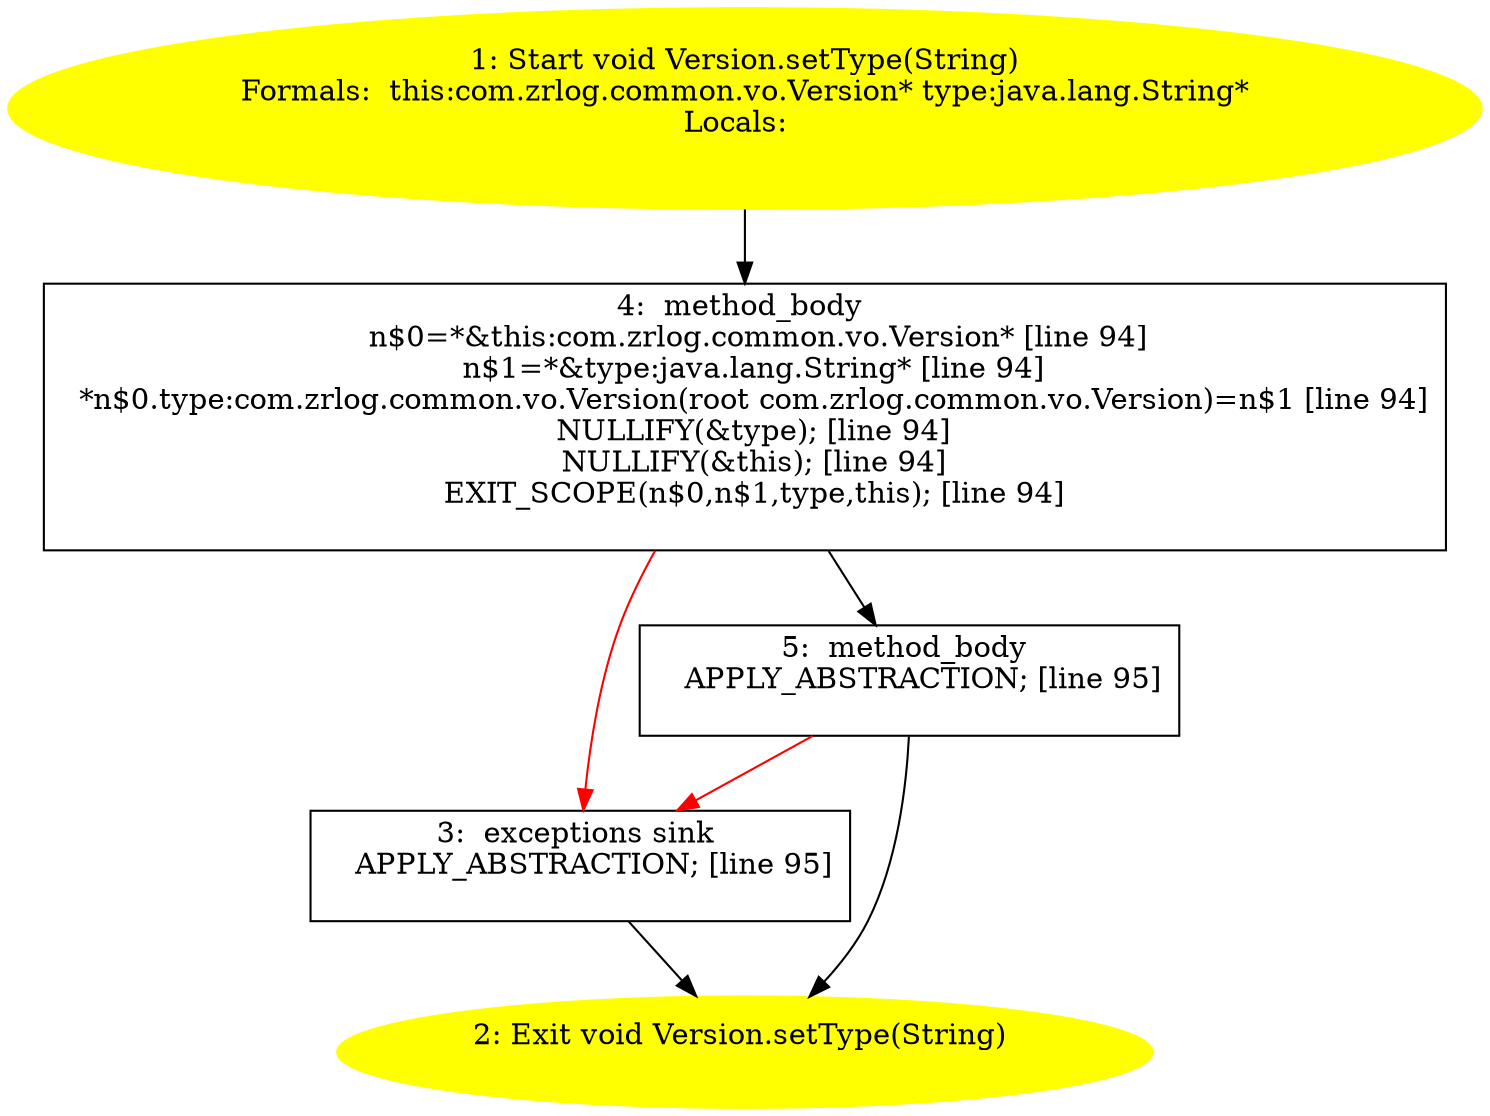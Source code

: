 /* @generated */
digraph cfg {
"com.zrlog.common.vo.Version.setType(java.lang.String):void.f05d6d2a68c584fca87a7ff4a1335832_1" [label="1: Start void Version.setType(String)\nFormals:  this:com.zrlog.common.vo.Version* type:java.lang.String*\nLocals:  \n  " color=yellow style=filled]
	

	 "com.zrlog.common.vo.Version.setType(java.lang.String):void.f05d6d2a68c584fca87a7ff4a1335832_1" -> "com.zrlog.common.vo.Version.setType(java.lang.String):void.f05d6d2a68c584fca87a7ff4a1335832_4" ;
"com.zrlog.common.vo.Version.setType(java.lang.String):void.f05d6d2a68c584fca87a7ff4a1335832_2" [label="2: Exit void Version.setType(String) \n  " color=yellow style=filled]
	

"com.zrlog.common.vo.Version.setType(java.lang.String):void.f05d6d2a68c584fca87a7ff4a1335832_3" [label="3:  exceptions sink \n   APPLY_ABSTRACTION; [line 95]\n " shape="box"]
	

	 "com.zrlog.common.vo.Version.setType(java.lang.String):void.f05d6d2a68c584fca87a7ff4a1335832_3" -> "com.zrlog.common.vo.Version.setType(java.lang.String):void.f05d6d2a68c584fca87a7ff4a1335832_2" ;
"com.zrlog.common.vo.Version.setType(java.lang.String):void.f05d6d2a68c584fca87a7ff4a1335832_4" [label="4:  method_body \n   n$0=*&this:com.zrlog.common.vo.Version* [line 94]\n  n$1=*&type:java.lang.String* [line 94]\n  *n$0.type:com.zrlog.common.vo.Version(root com.zrlog.common.vo.Version)=n$1 [line 94]\n  NULLIFY(&type); [line 94]\n  NULLIFY(&this); [line 94]\n  EXIT_SCOPE(n$0,n$1,type,this); [line 94]\n " shape="box"]
	

	 "com.zrlog.common.vo.Version.setType(java.lang.String):void.f05d6d2a68c584fca87a7ff4a1335832_4" -> "com.zrlog.common.vo.Version.setType(java.lang.String):void.f05d6d2a68c584fca87a7ff4a1335832_5" ;
	 "com.zrlog.common.vo.Version.setType(java.lang.String):void.f05d6d2a68c584fca87a7ff4a1335832_4" -> "com.zrlog.common.vo.Version.setType(java.lang.String):void.f05d6d2a68c584fca87a7ff4a1335832_3" [color="red" ];
"com.zrlog.common.vo.Version.setType(java.lang.String):void.f05d6d2a68c584fca87a7ff4a1335832_5" [label="5:  method_body \n   APPLY_ABSTRACTION; [line 95]\n " shape="box"]
	

	 "com.zrlog.common.vo.Version.setType(java.lang.String):void.f05d6d2a68c584fca87a7ff4a1335832_5" -> "com.zrlog.common.vo.Version.setType(java.lang.String):void.f05d6d2a68c584fca87a7ff4a1335832_2" ;
	 "com.zrlog.common.vo.Version.setType(java.lang.String):void.f05d6d2a68c584fca87a7ff4a1335832_5" -> "com.zrlog.common.vo.Version.setType(java.lang.String):void.f05d6d2a68c584fca87a7ff4a1335832_3" [color="red" ];
}
